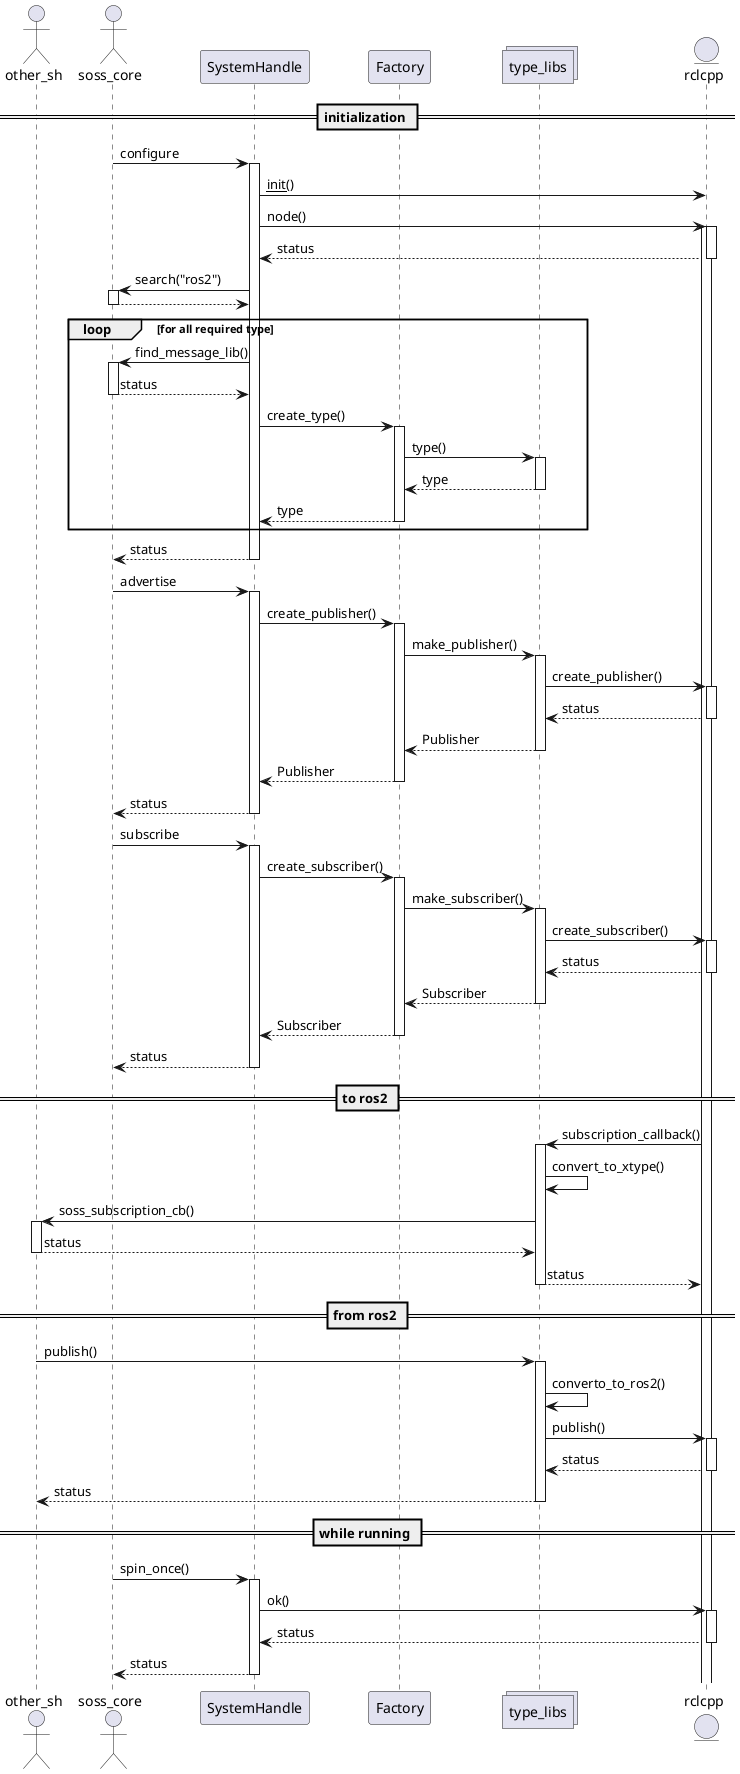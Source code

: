 @startuml

actor other_sh
actor soss_core
participant SystemHandle
participant Factory
collections type_libs
entity rclcpp

== initialization ==
soss_core -> SystemHandle: configure
activate SystemHandle
SystemHandle -> rclcpp: __init__()
SystemHandle -> rclcpp: node()
activate rclcpp
activate rclcpp /'This represents the new created thread'/
SystemHandle <-- rclcpp: status
deactivate rclcpp
SystemHandle -> soss_core: search("ros2")
activate soss_core
SystemHandle <-- soss_core
deactivate soss_core
loop for all required type
    SystemHandle -> soss_core: find_message_lib()
    activate soss_core
    SystemHandle <-- soss_core: status
    deactivate soss_core
    SystemHandle -> Factory: create_type()
    activate Factory
    Factory -> type_libs: type()
    activate type_libs
    Factory <-- type_libs: type
    deactivate type_libs
    SystemHandle <-- Factory: type
    deactivate Factory
end
soss_core <-- SystemHandle: status
deactivate SystemHandle

soss_core -> SystemHandle: advertise
activate SystemHandle
SystemHandle -> Factory: create_publisher()
activate Factory
Factory -> type_libs: make_publisher()
activate type_libs
type_libs -> rclcpp: create_publisher()
activate rclcpp
type_libs <-- rclcpp: status
deactivate rclcpp
Factory <-- type_libs: Publisher
deactivate type_libs
SystemHandle <-- Factory: Publisher
deactivate Factory
soss_core <-- SystemHandle: status
deactivate SystemHandle

soss_core -> SystemHandle: subscribe
activate SystemHandle
SystemHandle -> Factory: create_subscriber()
activate Factory
Factory -> type_libs: make_subscriber()
activate type_libs
type_libs -> rclcpp: create_subscriber()
activate rclcpp
type_libs <-- rclcpp: status
deactivate rclcpp
Factory <-- type_libs: Subscriber
deactivate type_libs
SystemHandle <-- Factory: Subscriber
deactivate Factory
soss_core <-- SystemHandle: status
deactivate SystemHandle

== to ros2 ==
rclcpp -> type_libs: subscription_callback()
activate type_libs
type_libs -> type_libs: convert_to_xtype()
type_libs -> other_sh: soss_subscription_cb()
activate other_sh
type_libs <-- other_sh: status
deactivate other_sh
rclcpp <-- type_libs: status
deactivate type_libs

== from ros2 ==
other_sh -> type_libs: publish()
activate type_libs
type_libs -> type_libs: converto_to_ros2()
type_libs -> rclcpp: publish()
activate rclcpp
type_libs <-- rclcpp: status
deactivate rclcpp
other_sh <-- type_libs: status
deactivate type_libs

== while running ==
soss_core -> SystemHandle: spin_once()
activate SystemHandle
SystemHandle -> rclcpp: ok()
activate rclcpp
SystemHandle <-- rclcpp: status
deactivate rclcpp
soss_core <-- SystemHandle: status
deactivate SystemHandle


@enduml
